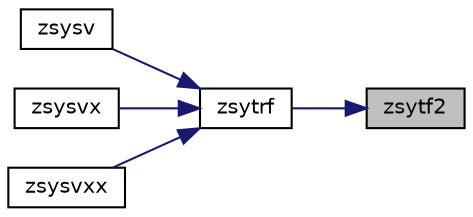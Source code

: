 digraph "zsytf2"
{
 // LATEX_PDF_SIZE
  edge [fontname="Helvetica",fontsize="10",labelfontname="Helvetica",labelfontsize="10"];
  node [fontname="Helvetica",fontsize="10",shape=record];
  rankdir="RL";
  Node1 [label="zsytf2",height=0.2,width=0.4,color="black", fillcolor="grey75", style="filled", fontcolor="black",tooltip="ZSYTF2 computes the factorization of a real symmetric indefinite matrix, using the diagonal pivoting ..."];
  Node1 -> Node2 [dir="back",color="midnightblue",fontsize="10",style="solid",fontname="Helvetica"];
  Node2 [label="zsytrf",height=0.2,width=0.4,color="black", fillcolor="white", style="filled",URL="$zsytrf_8f.html#abb59c91a81aaf15dc63594bbc96c0ed7",tooltip="ZSYTRF"];
  Node2 -> Node3 [dir="back",color="midnightblue",fontsize="10",style="solid",fontname="Helvetica"];
  Node3 [label="zsysv",height=0.2,width=0.4,color="black", fillcolor="white", style="filled",URL="$zsysv_8f.html#a6109aefb1ad317ed676178c4154f3fdd",tooltip="ZSYSV computes the solution to system of linear equations A * X = B for SY matrices"];
  Node2 -> Node4 [dir="back",color="midnightblue",fontsize="10",style="solid",fontname="Helvetica"];
  Node4 [label="zsysvx",height=0.2,width=0.4,color="black", fillcolor="white", style="filled",URL="$zsysvx_8f.html#af30daece155f45c0e3cc89338a23dfb2",tooltip="ZSYSVX computes the solution to system of linear equations A * X = B for SY matrices"];
  Node2 -> Node5 [dir="back",color="midnightblue",fontsize="10",style="solid",fontname="Helvetica"];
  Node5 [label="zsysvxx",height=0.2,width=0.4,color="black", fillcolor="white", style="filled",URL="$zsysvxx_8f.html#a1b7d9097a3e5d0b85c257f2f84c12f0e",tooltip="ZSYSVXX computes the solution to system of linear equations A * X = B for SY matrices"];
}
